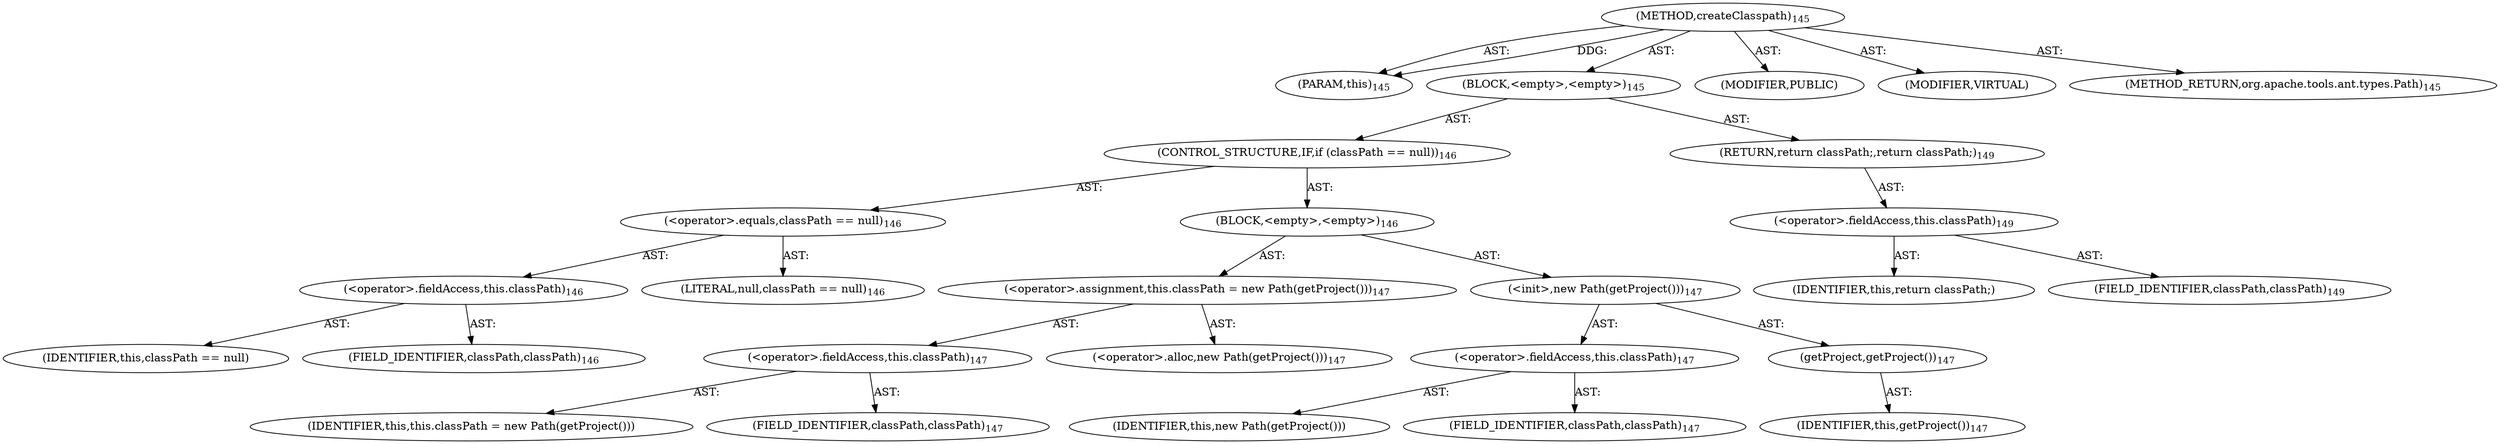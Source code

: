 digraph "createClasspath" {  
"111669149700" [label = <(METHOD,createClasspath)<SUB>145</SUB>> ]
"115964116994" [label = <(PARAM,this)<SUB>145</SUB>> ]
"25769803780" [label = <(BLOCK,&lt;empty&gt;,&lt;empty&gt;)<SUB>145</SUB>> ]
"47244640256" [label = <(CONTROL_STRUCTURE,IF,if (classPath == null))<SUB>146</SUB>> ]
"30064771120" [label = <(&lt;operator&gt;.equals,classPath == null)<SUB>146</SUB>> ]
"30064771121" [label = <(&lt;operator&gt;.fieldAccess,this.classPath)<SUB>146</SUB>> ]
"68719476781" [label = <(IDENTIFIER,this,classPath == null)> ]
"55834574869" [label = <(FIELD_IDENTIFIER,classPath,classPath)<SUB>146</SUB>> ]
"90194313227" [label = <(LITERAL,null,classPath == null)<SUB>146</SUB>> ]
"25769803781" [label = <(BLOCK,&lt;empty&gt;,&lt;empty&gt;)<SUB>146</SUB>> ]
"30064771122" [label = <(&lt;operator&gt;.assignment,this.classPath = new Path(getProject()))<SUB>147</SUB>> ]
"30064771123" [label = <(&lt;operator&gt;.fieldAccess,this.classPath)<SUB>147</SUB>> ]
"68719476782" [label = <(IDENTIFIER,this,this.classPath = new Path(getProject()))> ]
"55834574870" [label = <(FIELD_IDENTIFIER,classPath,classPath)<SUB>147</SUB>> ]
"30064771124" [label = <(&lt;operator&gt;.alloc,new Path(getProject()))<SUB>147</SUB>> ]
"30064771125" [label = <(&lt;init&gt;,new Path(getProject()))<SUB>147</SUB>> ]
"30064771126" [label = <(&lt;operator&gt;.fieldAccess,this.classPath)<SUB>147</SUB>> ]
"68719476783" [label = <(IDENTIFIER,this,new Path(getProject()))> ]
"55834574871" [label = <(FIELD_IDENTIFIER,classPath,classPath)<SUB>147</SUB>> ]
"30064771127" [label = <(getProject,getProject())<SUB>147</SUB>> ]
"68719476738" [label = <(IDENTIFIER,this,getProject())<SUB>147</SUB>> ]
"146028888064" [label = <(RETURN,return classPath;,return classPath;)<SUB>149</SUB>> ]
"30064771128" [label = <(&lt;operator&gt;.fieldAccess,this.classPath)<SUB>149</SUB>> ]
"68719476784" [label = <(IDENTIFIER,this,return classPath;)> ]
"55834574872" [label = <(FIELD_IDENTIFIER,classPath,classPath)<SUB>149</SUB>> ]
"133143986191" [label = <(MODIFIER,PUBLIC)> ]
"133143986192" [label = <(MODIFIER,VIRTUAL)> ]
"128849018884" [label = <(METHOD_RETURN,org.apache.tools.ant.types.Path)<SUB>145</SUB>> ]
  "111669149700" -> "115964116994"  [ label = "AST: "] 
  "111669149700" -> "25769803780"  [ label = "AST: "] 
  "111669149700" -> "133143986191"  [ label = "AST: "] 
  "111669149700" -> "133143986192"  [ label = "AST: "] 
  "111669149700" -> "128849018884"  [ label = "AST: "] 
  "25769803780" -> "47244640256"  [ label = "AST: "] 
  "25769803780" -> "146028888064"  [ label = "AST: "] 
  "47244640256" -> "30064771120"  [ label = "AST: "] 
  "47244640256" -> "25769803781"  [ label = "AST: "] 
  "30064771120" -> "30064771121"  [ label = "AST: "] 
  "30064771120" -> "90194313227"  [ label = "AST: "] 
  "30064771121" -> "68719476781"  [ label = "AST: "] 
  "30064771121" -> "55834574869"  [ label = "AST: "] 
  "25769803781" -> "30064771122"  [ label = "AST: "] 
  "25769803781" -> "30064771125"  [ label = "AST: "] 
  "30064771122" -> "30064771123"  [ label = "AST: "] 
  "30064771122" -> "30064771124"  [ label = "AST: "] 
  "30064771123" -> "68719476782"  [ label = "AST: "] 
  "30064771123" -> "55834574870"  [ label = "AST: "] 
  "30064771125" -> "30064771126"  [ label = "AST: "] 
  "30064771125" -> "30064771127"  [ label = "AST: "] 
  "30064771126" -> "68719476783"  [ label = "AST: "] 
  "30064771126" -> "55834574871"  [ label = "AST: "] 
  "30064771127" -> "68719476738"  [ label = "AST: "] 
  "146028888064" -> "30064771128"  [ label = "AST: "] 
  "30064771128" -> "68719476784"  [ label = "AST: "] 
  "30064771128" -> "55834574872"  [ label = "AST: "] 
  "111669149700" -> "115964116994"  [ label = "DDG: "] 
}
